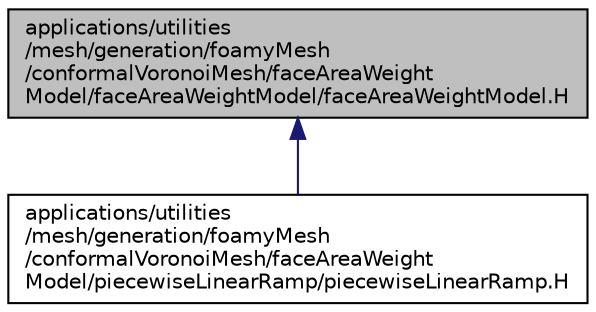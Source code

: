 digraph "applications/utilities/mesh/generation/foamyMesh/conformalVoronoiMesh/faceAreaWeightModel/faceAreaWeightModel/faceAreaWeightModel.H"
{
  bgcolor="transparent";
  edge [fontname="Helvetica",fontsize="10",labelfontname="Helvetica",labelfontsize="10"];
  node [fontname="Helvetica",fontsize="10",shape=record];
  Node1 [label="applications/utilities\l/mesh/generation/foamyMesh\l/conformalVoronoiMesh/faceAreaWeight\lModel/faceAreaWeightModel/faceAreaWeightModel.H",height=0.2,width=0.4,color="black", fillcolor="grey75", style="filled", fontcolor="black"];
  Node1 -> Node2 [dir="back",color="midnightblue",fontsize="10",style="solid",fontname="Helvetica"];
  Node2 [label="applications/utilities\l/mesh/generation/foamyMesh\l/conformalVoronoiMesh/faceAreaWeight\lModel/piecewiseLinearRamp/piecewiseLinearRamp.H",height=0.2,width=0.4,color="black",URL="$a04219.html"];
}
